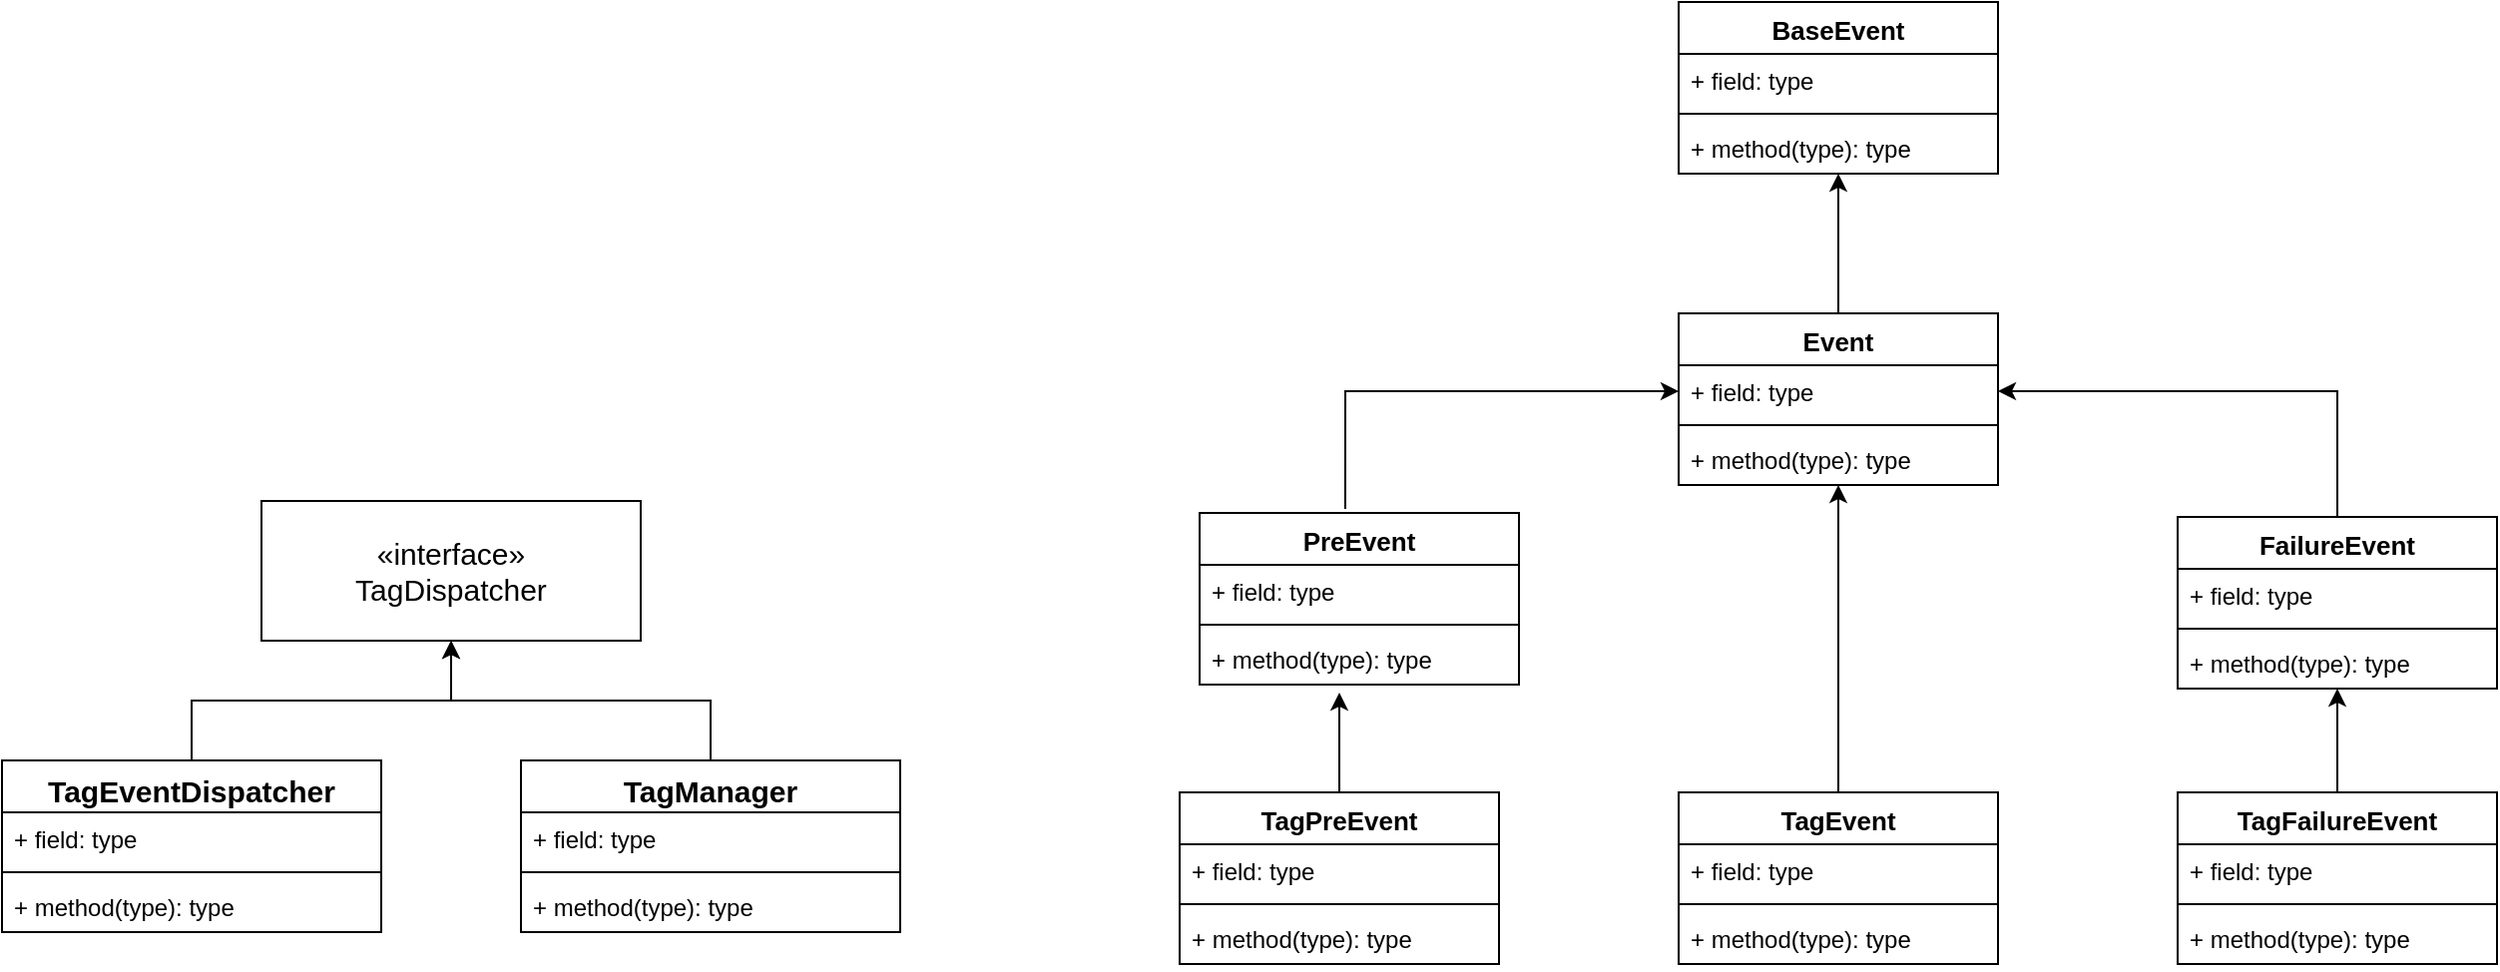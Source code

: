 <mxfile version="25.0.1">
  <diagram name="第 1 页" id="hpIVtZRV5advvohFXCl-">
    <mxGraphModel dx="2261" dy="780" grid="1" gridSize="10" guides="1" tooltips="1" connect="1" arrows="1" fold="1" page="1" pageScale="1" pageWidth="827" pageHeight="1169" math="0" shadow="0">
      <root>
        <mxCell id="0" />
        <mxCell id="1" parent="0" />
        <mxCell id="mTR_UZhc4ioOEb0bVtIc-7" value="«interface»&lt;br&gt;TagDispatcher" style="html=1;whiteSpace=wrap;fontSize=15;" parent="1" vertex="1">
          <mxGeometry x="-430" y="330" width="190" height="70" as="geometry" />
        </mxCell>
        <mxCell id="HZ37KJeiUFvUAqiY5FMe-5" style="edgeStyle=orthogonalEdgeStyle;rounded=0;orthogonalLoop=1;jettySize=auto;html=1;entryX=0.5;entryY=1;entryDx=0;entryDy=0;" edge="1" parent="1" source="mTR_UZhc4ioOEb0bVtIc-10" target="mTR_UZhc4ioOEb0bVtIc-7">
          <mxGeometry relative="1" as="geometry" />
        </mxCell>
        <mxCell id="mTR_UZhc4ioOEb0bVtIc-10" value="TagEventDispatcher" style="swimlane;fontStyle=1;align=center;verticalAlign=top;childLayout=stackLayout;horizontal=1;startSize=26;horizontalStack=0;resizeParent=1;resizeParentMax=0;resizeLast=0;collapsible=1;marginBottom=0;whiteSpace=wrap;html=1;fontSize=15;" parent="1" vertex="1">
          <mxGeometry x="-560" y="460" width="190" height="86" as="geometry" />
        </mxCell>
        <mxCell id="mTR_UZhc4ioOEb0bVtIc-11" value="+ field: type" style="text;strokeColor=none;fillColor=none;align=left;verticalAlign=top;spacingLeft=4;spacingRight=4;overflow=hidden;rotatable=0;points=[[0,0.5],[1,0.5]];portConstraint=eastwest;whiteSpace=wrap;html=1;" parent="mTR_UZhc4ioOEb0bVtIc-10" vertex="1">
          <mxGeometry y="26" width="190" height="26" as="geometry" />
        </mxCell>
        <mxCell id="mTR_UZhc4ioOEb0bVtIc-12" value="" style="line;strokeWidth=1;fillColor=none;align=left;verticalAlign=middle;spacingTop=-1;spacingLeft=3;spacingRight=3;rotatable=0;labelPosition=right;points=[];portConstraint=eastwest;strokeColor=inherit;" parent="mTR_UZhc4ioOEb0bVtIc-10" vertex="1">
          <mxGeometry y="52" width="190" height="8" as="geometry" />
        </mxCell>
        <mxCell id="mTR_UZhc4ioOEb0bVtIc-13" value="+ method(type): type" style="text;strokeColor=none;fillColor=none;align=left;verticalAlign=top;spacingLeft=4;spacingRight=4;overflow=hidden;rotatable=0;points=[[0,0.5],[1,0.5]];portConstraint=eastwest;whiteSpace=wrap;html=1;" parent="mTR_UZhc4ioOEb0bVtIc-10" vertex="1">
          <mxGeometry y="60" width="190" height="26" as="geometry" />
        </mxCell>
        <mxCell id="T3ysWPWFR54BRrq2hT50-47" style="edgeStyle=orthogonalEdgeStyle;rounded=0;orthogonalLoop=1;jettySize=auto;html=1;" parent="1" source="mTR_UZhc4ioOEb0bVtIc-15" target="T3ysWPWFR54BRrq2hT50-13" edge="1">
          <mxGeometry relative="1" as="geometry" />
        </mxCell>
        <mxCell id="mTR_UZhc4ioOEb0bVtIc-15" value="&lt;font style=&quot;font-size: 13px;&quot;&gt;Event&lt;/font&gt;" style="swimlane;fontStyle=1;align=center;verticalAlign=top;childLayout=stackLayout;horizontal=1;startSize=26;horizontalStack=0;resizeParent=1;resizeParentMax=0;resizeLast=0;collapsible=1;marginBottom=0;whiteSpace=wrap;html=1;" parent="1" vertex="1">
          <mxGeometry x="280" y="236" width="160" height="86" as="geometry" />
        </mxCell>
        <mxCell id="mTR_UZhc4ioOEb0bVtIc-16" value="+ field: type" style="text;strokeColor=none;fillColor=none;align=left;verticalAlign=top;spacingLeft=4;spacingRight=4;overflow=hidden;rotatable=0;points=[[0,0.5],[1,0.5]];portConstraint=eastwest;whiteSpace=wrap;html=1;" parent="mTR_UZhc4ioOEb0bVtIc-15" vertex="1">
          <mxGeometry y="26" width="160" height="26" as="geometry" />
        </mxCell>
        <mxCell id="mTR_UZhc4ioOEb0bVtIc-17" value="" style="line;strokeWidth=1;fillColor=none;align=left;verticalAlign=middle;spacingTop=-1;spacingLeft=3;spacingRight=3;rotatable=0;labelPosition=right;points=[];portConstraint=eastwest;strokeColor=inherit;" parent="mTR_UZhc4ioOEb0bVtIc-15" vertex="1">
          <mxGeometry y="52" width="160" height="8" as="geometry" />
        </mxCell>
        <mxCell id="mTR_UZhc4ioOEb0bVtIc-18" value="+ method(type): type" style="text;strokeColor=none;fillColor=none;align=left;verticalAlign=top;spacingLeft=4;spacingRight=4;overflow=hidden;rotatable=0;points=[[0,0.5],[1,0.5]];portConstraint=eastwest;whiteSpace=wrap;html=1;" parent="mTR_UZhc4ioOEb0bVtIc-15" vertex="1">
          <mxGeometry y="60" width="160" height="26" as="geometry" />
        </mxCell>
        <mxCell id="T3ysWPWFR54BRrq2hT50-45" style="edgeStyle=orthogonalEdgeStyle;rounded=0;orthogonalLoop=1;jettySize=auto;html=1;exitX=0.456;exitY=-0.023;exitDx=0;exitDy=0;entryX=0;entryY=0.5;entryDx=0;entryDy=0;exitPerimeter=0;" parent="1" source="T3ysWPWFR54BRrq2hT50-1" target="mTR_UZhc4ioOEb0bVtIc-16" edge="1">
          <mxGeometry relative="1" as="geometry" />
        </mxCell>
        <mxCell id="T3ysWPWFR54BRrq2hT50-1" value="PreEvent" style="swimlane;fontStyle=1;align=center;verticalAlign=top;childLayout=stackLayout;horizontal=1;startSize=26;horizontalStack=0;resizeParent=1;resizeParentMax=0;resizeLast=0;collapsible=1;marginBottom=0;whiteSpace=wrap;html=1;fontSize=13;" parent="1" vertex="1">
          <mxGeometry x="40" y="336" width="160" height="86" as="geometry" />
        </mxCell>
        <mxCell id="T3ysWPWFR54BRrq2hT50-2" value="+ field: type" style="text;strokeColor=none;fillColor=none;align=left;verticalAlign=top;spacingLeft=4;spacingRight=4;overflow=hidden;rotatable=0;points=[[0,0.5],[1,0.5]];portConstraint=eastwest;whiteSpace=wrap;html=1;" parent="T3ysWPWFR54BRrq2hT50-1" vertex="1">
          <mxGeometry y="26" width="160" height="26" as="geometry" />
        </mxCell>
        <mxCell id="T3ysWPWFR54BRrq2hT50-3" value="" style="line;strokeWidth=1;fillColor=none;align=left;verticalAlign=middle;spacingTop=-1;spacingLeft=3;spacingRight=3;rotatable=0;labelPosition=right;points=[];portConstraint=eastwest;strokeColor=inherit;" parent="T3ysWPWFR54BRrq2hT50-1" vertex="1">
          <mxGeometry y="52" width="160" height="8" as="geometry" />
        </mxCell>
        <mxCell id="T3ysWPWFR54BRrq2hT50-4" value="+ method(type): type" style="text;strokeColor=none;fillColor=none;align=left;verticalAlign=top;spacingLeft=4;spacingRight=4;overflow=hidden;rotatable=0;points=[[0,0.5],[1,0.5]];portConstraint=eastwest;whiteSpace=wrap;html=1;" parent="T3ysWPWFR54BRrq2hT50-1" vertex="1">
          <mxGeometry y="60" width="160" height="26" as="geometry" />
        </mxCell>
        <mxCell id="T3ysWPWFR54BRrq2hT50-46" style="edgeStyle=orthogonalEdgeStyle;rounded=0;orthogonalLoop=1;jettySize=auto;html=1;entryX=1;entryY=0.5;entryDx=0;entryDy=0;" parent="1" source="T3ysWPWFR54BRrq2hT50-9" target="mTR_UZhc4ioOEb0bVtIc-16" edge="1">
          <mxGeometry relative="1" as="geometry" />
        </mxCell>
        <mxCell id="T3ysWPWFR54BRrq2hT50-9" value="&lt;p style=&quot;white-space: pre-wrap; font-weight: 400; text-align: start; margin: 0px;&quot;&gt;&lt;span style=&quot;font-weight: 700; text-align: center; white-space: normal;&quot;&gt;&lt;font style=&quot;font-size: 13px;&quot;&gt;FailureEvent&lt;/font&gt;&lt;/span&gt;&lt;br&gt;&lt;/p&gt;" style="swimlane;fontStyle=1;align=center;verticalAlign=top;childLayout=stackLayout;horizontal=1;startSize=26;horizontalStack=0;resizeParent=1;resizeParentMax=0;resizeLast=0;collapsible=1;marginBottom=0;whiteSpace=wrap;html=1;labelBorderColor=none;" parent="1" vertex="1">
          <mxGeometry x="530" y="338" width="160" height="86" as="geometry" />
        </mxCell>
        <mxCell id="T3ysWPWFR54BRrq2hT50-10" value="+ field: type" style="text;strokeColor=none;fillColor=none;align=left;verticalAlign=top;spacingLeft=4;spacingRight=4;overflow=hidden;rotatable=0;points=[[0,0.5],[1,0.5]];portConstraint=eastwest;whiteSpace=wrap;html=1;" parent="T3ysWPWFR54BRrq2hT50-9" vertex="1">
          <mxGeometry y="26" width="160" height="26" as="geometry" />
        </mxCell>
        <mxCell id="T3ysWPWFR54BRrq2hT50-11" value="" style="line;strokeWidth=1;fillColor=none;align=left;verticalAlign=middle;spacingTop=-1;spacingLeft=3;spacingRight=3;rotatable=0;labelPosition=right;points=[];portConstraint=eastwest;strokeColor=inherit;" parent="T3ysWPWFR54BRrq2hT50-9" vertex="1">
          <mxGeometry y="52" width="160" height="8" as="geometry" />
        </mxCell>
        <mxCell id="T3ysWPWFR54BRrq2hT50-12" value="+ method(type): type" style="text;strokeColor=none;fillColor=none;align=left;verticalAlign=top;spacingLeft=4;spacingRight=4;overflow=hidden;rotatable=0;points=[[0,0.5],[1,0.5]];portConstraint=eastwest;whiteSpace=wrap;html=1;" parent="T3ysWPWFR54BRrq2hT50-9" vertex="1">
          <mxGeometry y="60" width="160" height="26" as="geometry" />
        </mxCell>
        <mxCell id="T3ysWPWFR54BRrq2hT50-13" value="&lt;font style=&quot;font-size: 13px;&quot;&gt;BaseEvent&lt;/font&gt;" style="swimlane;fontStyle=1;align=center;verticalAlign=top;childLayout=stackLayout;horizontal=1;startSize=26;horizontalStack=0;resizeParent=1;resizeParentMax=0;resizeLast=0;collapsible=1;marginBottom=0;whiteSpace=wrap;html=1;" parent="1" vertex="1">
          <mxGeometry x="280" y="80" width="160" height="86" as="geometry" />
        </mxCell>
        <mxCell id="T3ysWPWFR54BRrq2hT50-14" value="+ field: type" style="text;strokeColor=none;fillColor=none;align=left;verticalAlign=top;spacingLeft=4;spacingRight=4;overflow=hidden;rotatable=0;points=[[0,0.5],[1,0.5]];portConstraint=eastwest;whiteSpace=wrap;html=1;" parent="T3ysWPWFR54BRrq2hT50-13" vertex="1">
          <mxGeometry y="26" width="160" height="26" as="geometry" />
        </mxCell>
        <mxCell id="T3ysWPWFR54BRrq2hT50-15" value="" style="line;strokeWidth=1;fillColor=none;align=left;verticalAlign=middle;spacingTop=-1;spacingLeft=3;spacingRight=3;rotatable=0;labelPosition=right;points=[];portConstraint=eastwest;strokeColor=inherit;" parent="T3ysWPWFR54BRrq2hT50-13" vertex="1">
          <mxGeometry y="52" width="160" height="8" as="geometry" />
        </mxCell>
        <mxCell id="T3ysWPWFR54BRrq2hT50-16" value="+ method(type): type" style="text;strokeColor=none;fillColor=none;align=left;verticalAlign=top;spacingLeft=4;spacingRight=4;overflow=hidden;rotatable=0;points=[[0,0.5],[1,0.5]];portConstraint=eastwest;whiteSpace=wrap;html=1;" parent="T3ysWPWFR54BRrq2hT50-13" vertex="1">
          <mxGeometry y="60" width="160" height="26" as="geometry" />
        </mxCell>
        <mxCell id="T3ysWPWFR54BRrq2hT50-33" style="edgeStyle=orthogonalEdgeStyle;rounded=0;orthogonalLoop=1;jettySize=auto;html=1;" parent="1" source="T3ysWPWFR54BRrq2hT50-28" edge="1">
          <mxGeometry relative="1" as="geometry">
            <mxPoint x="110" y="426" as="targetPoint" />
          </mxGeometry>
        </mxCell>
        <mxCell id="T3ysWPWFR54BRrq2hT50-28" value="TagPreEvent" style="swimlane;fontStyle=1;align=center;verticalAlign=top;childLayout=stackLayout;horizontal=1;startSize=26;horizontalStack=0;resizeParent=1;resizeParentMax=0;resizeLast=0;collapsible=1;marginBottom=0;whiteSpace=wrap;html=1;fontSize=13;" parent="1" vertex="1">
          <mxGeometry x="30" y="476" width="160" height="86" as="geometry" />
        </mxCell>
        <mxCell id="T3ysWPWFR54BRrq2hT50-29" value="+ field: type" style="text;strokeColor=none;fillColor=none;align=left;verticalAlign=top;spacingLeft=4;spacingRight=4;overflow=hidden;rotatable=0;points=[[0,0.5],[1,0.5]];portConstraint=eastwest;whiteSpace=wrap;html=1;" parent="T3ysWPWFR54BRrq2hT50-28" vertex="1">
          <mxGeometry y="26" width="160" height="26" as="geometry" />
        </mxCell>
        <mxCell id="T3ysWPWFR54BRrq2hT50-30" value="" style="line;strokeWidth=1;fillColor=none;align=left;verticalAlign=middle;spacingTop=-1;spacingLeft=3;spacingRight=3;rotatable=0;labelPosition=right;points=[];portConstraint=eastwest;strokeColor=inherit;" parent="T3ysWPWFR54BRrq2hT50-28" vertex="1">
          <mxGeometry y="52" width="160" height="8" as="geometry" />
        </mxCell>
        <mxCell id="T3ysWPWFR54BRrq2hT50-31" value="+ method(type): type" style="text;strokeColor=none;fillColor=none;align=left;verticalAlign=top;spacingLeft=4;spacingRight=4;overflow=hidden;rotatable=0;points=[[0,0.5],[1,0.5]];portConstraint=eastwest;whiteSpace=wrap;html=1;" parent="T3ysWPWFR54BRrq2hT50-28" vertex="1">
          <mxGeometry y="60" width="160" height="26" as="geometry" />
        </mxCell>
        <mxCell id="T3ysWPWFR54BRrq2hT50-38" style="edgeStyle=orthogonalEdgeStyle;rounded=0;orthogonalLoop=1;jettySize=auto;html=1;" parent="1" source="T3ysWPWFR54BRrq2hT50-34" target="mTR_UZhc4ioOEb0bVtIc-15" edge="1">
          <mxGeometry relative="1" as="geometry">
            <mxPoint x="360" y="426" as="targetPoint" />
          </mxGeometry>
        </mxCell>
        <mxCell id="T3ysWPWFR54BRrq2hT50-34" value="&lt;font style=&quot;font-size: 13px;&quot;&gt;TagEvent&lt;/font&gt;" style="swimlane;fontStyle=1;align=center;verticalAlign=top;childLayout=stackLayout;horizontal=1;startSize=26;horizontalStack=0;resizeParent=1;resizeParentMax=0;resizeLast=0;collapsible=1;marginBottom=0;whiteSpace=wrap;html=1;" parent="1" vertex="1">
          <mxGeometry x="280" y="476" width="160" height="86" as="geometry" />
        </mxCell>
        <mxCell id="T3ysWPWFR54BRrq2hT50-35" value="+ field: type" style="text;strokeColor=none;fillColor=none;align=left;verticalAlign=top;spacingLeft=4;spacingRight=4;overflow=hidden;rotatable=0;points=[[0,0.5],[1,0.5]];portConstraint=eastwest;whiteSpace=wrap;html=1;" parent="T3ysWPWFR54BRrq2hT50-34" vertex="1">
          <mxGeometry y="26" width="160" height="26" as="geometry" />
        </mxCell>
        <mxCell id="T3ysWPWFR54BRrq2hT50-36" value="" style="line;strokeWidth=1;fillColor=none;align=left;verticalAlign=middle;spacingTop=-1;spacingLeft=3;spacingRight=3;rotatable=0;labelPosition=right;points=[];portConstraint=eastwest;strokeColor=inherit;" parent="T3ysWPWFR54BRrq2hT50-34" vertex="1">
          <mxGeometry y="52" width="160" height="8" as="geometry" />
        </mxCell>
        <mxCell id="T3ysWPWFR54BRrq2hT50-37" value="+ method(type): type" style="text;strokeColor=none;fillColor=none;align=left;verticalAlign=top;spacingLeft=4;spacingRight=4;overflow=hidden;rotatable=0;points=[[0,0.5],[1,0.5]];portConstraint=eastwest;whiteSpace=wrap;html=1;" parent="T3ysWPWFR54BRrq2hT50-34" vertex="1">
          <mxGeometry y="60" width="160" height="26" as="geometry" />
        </mxCell>
        <mxCell id="T3ysWPWFR54BRrq2hT50-44" style="edgeStyle=orthogonalEdgeStyle;rounded=0;orthogonalLoop=1;jettySize=auto;html=1;" parent="1" source="T3ysWPWFR54BRrq2hT50-40" target="T3ysWPWFR54BRrq2hT50-9" edge="1">
          <mxGeometry relative="1" as="geometry" />
        </mxCell>
        <mxCell id="T3ysWPWFR54BRrq2hT50-40" value="&lt;font style=&quot;font-size: 13px;&quot;&gt;TagFailureEvent&lt;/font&gt;" style="swimlane;fontStyle=1;align=center;verticalAlign=top;childLayout=stackLayout;horizontal=1;startSize=26;horizontalStack=0;resizeParent=1;resizeParentMax=0;resizeLast=0;collapsible=1;marginBottom=0;whiteSpace=wrap;html=1;" parent="1" vertex="1">
          <mxGeometry x="530" y="476" width="160" height="86" as="geometry" />
        </mxCell>
        <mxCell id="T3ysWPWFR54BRrq2hT50-41" value="+ field: type" style="text;strokeColor=none;fillColor=none;align=left;verticalAlign=top;spacingLeft=4;spacingRight=4;overflow=hidden;rotatable=0;points=[[0,0.5],[1,0.5]];portConstraint=eastwest;whiteSpace=wrap;html=1;" parent="T3ysWPWFR54BRrq2hT50-40" vertex="1">
          <mxGeometry y="26" width="160" height="26" as="geometry" />
        </mxCell>
        <mxCell id="T3ysWPWFR54BRrq2hT50-42" value="" style="line;strokeWidth=1;fillColor=none;align=left;verticalAlign=middle;spacingTop=-1;spacingLeft=3;spacingRight=3;rotatable=0;labelPosition=right;points=[];portConstraint=eastwest;strokeColor=inherit;" parent="T3ysWPWFR54BRrq2hT50-40" vertex="1">
          <mxGeometry y="52" width="160" height="8" as="geometry" />
        </mxCell>
        <mxCell id="T3ysWPWFR54BRrq2hT50-43" value="+ method(type): type" style="text;strokeColor=none;fillColor=none;align=left;verticalAlign=top;spacingLeft=4;spacingRight=4;overflow=hidden;rotatable=0;points=[[0,0.5],[1,0.5]];portConstraint=eastwest;whiteSpace=wrap;html=1;" parent="T3ysWPWFR54BRrq2hT50-40" vertex="1">
          <mxGeometry y="60" width="160" height="26" as="geometry" />
        </mxCell>
        <mxCell id="T3ysWPWFR54BRrq2hT50-62" value="" style="ellipse;whiteSpace=wrap;html=1;align=center;aspect=fixed;fillColor=none;strokeColor=none;resizable=0;perimeter=centerPerimeter;rotatable=0;allowArrows=0;points=[];outlineConnect=1;" parent="1" vertex="1">
          <mxGeometry x="60" y="350" width="10" height="10" as="geometry" />
        </mxCell>
        <mxCell id="T3ysWPWFR54BRrq2hT50-64" value="" style="ellipse;whiteSpace=wrap;html=1;align=center;aspect=fixed;fillColor=none;strokeColor=none;resizable=0;perimeter=centerPerimeter;rotatable=0;allowArrows=0;points=[];outlineConnect=1;" parent="1" vertex="1">
          <mxGeometry x="-200" y="450" width="10" height="10" as="geometry" />
        </mxCell>
        <mxCell id="HZ37KJeiUFvUAqiY5FMe-6" style="edgeStyle=orthogonalEdgeStyle;rounded=0;orthogonalLoop=1;jettySize=auto;html=1;entryX=0.5;entryY=1;entryDx=0;entryDy=0;" edge="1" parent="1" source="HZ37KJeiUFvUAqiY5FMe-1" target="mTR_UZhc4ioOEb0bVtIc-7">
          <mxGeometry relative="1" as="geometry" />
        </mxCell>
        <mxCell id="HZ37KJeiUFvUAqiY5FMe-1" value="TagManager" style="swimlane;fontStyle=1;align=center;verticalAlign=top;childLayout=stackLayout;horizontal=1;startSize=26;horizontalStack=0;resizeParent=1;resizeParentMax=0;resizeLast=0;collapsible=1;marginBottom=0;whiteSpace=wrap;html=1;fontSize=15;" vertex="1" parent="1">
          <mxGeometry x="-300" y="460" width="190" height="86" as="geometry" />
        </mxCell>
        <mxCell id="HZ37KJeiUFvUAqiY5FMe-2" value="+ field: type" style="text;strokeColor=none;fillColor=none;align=left;verticalAlign=top;spacingLeft=4;spacingRight=4;overflow=hidden;rotatable=0;points=[[0,0.5],[1,0.5]];portConstraint=eastwest;whiteSpace=wrap;html=1;" vertex="1" parent="HZ37KJeiUFvUAqiY5FMe-1">
          <mxGeometry y="26" width="190" height="26" as="geometry" />
        </mxCell>
        <mxCell id="HZ37KJeiUFvUAqiY5FMe-3" value="" style="line;strokeWidth=1;fillColor=none;align=left;verticalAlign=middle;spacingTop=-1;spacingLeft=3;spacingRight=3;rotatable=0;labelPosition=right;points=[];portConstraint=eastwest;strokeColor=inherit;" vertex="1" parent="HZ37KJeiUFvUAqiY5FMe-1">
          <mxGeometry y="52" width="190" height="8" as="geometry" />
        </mxCell>
        <mxCell id="HZ37KJeiUFvUAqiY5FMe-4" value="+ method(type): type" style="text;strokeColor=none;fillColor=none;align=left;verticalAlign=top;spacingLeft=4;spacingRight=4;overflow=hidden;rotatable=0;points=[[0,0.5],[1,0.5]];portConstraint=eastwest;whiteSpace=wrap;html=1;" vertex="1" parent="HZ37KJeiUFvUAqiY5FMe-1">
          <mxGeometry y="60" width="190" height="26" as="geometry" />
        </mxCell>
      </root>
    </mxGraphModel>
  </diagram>
</mxfile>
